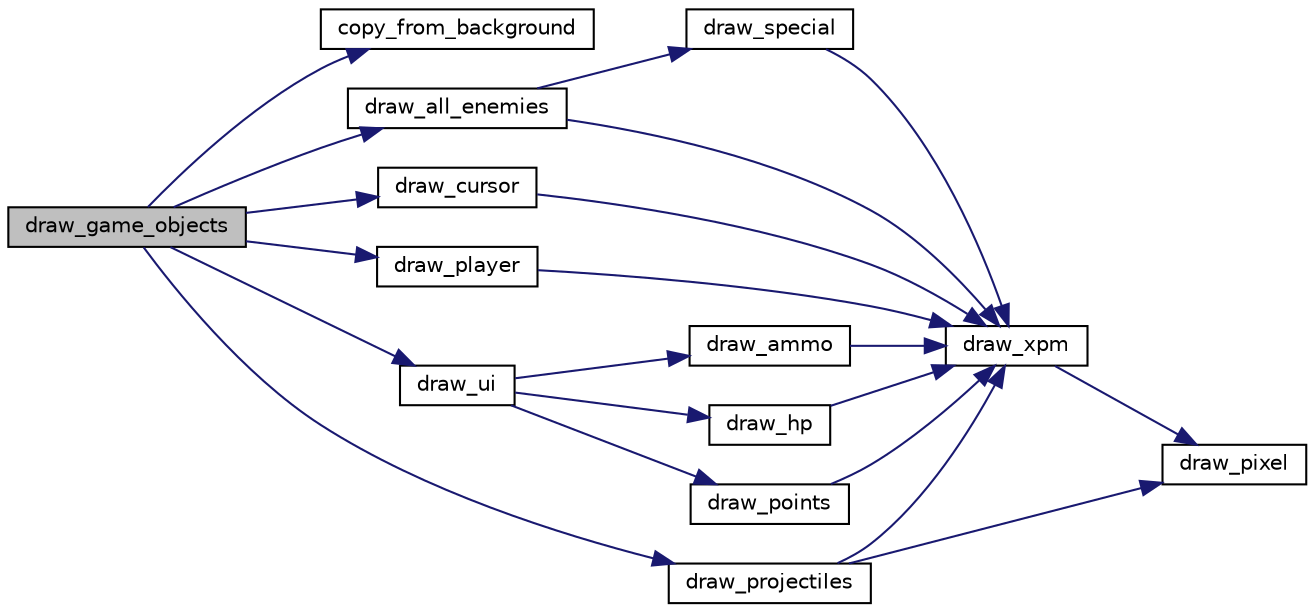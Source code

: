 digraph "draw_game_objects"
{
 // LATEX_PDF_SIZE
  edge [fontname="Helvetica",fontsize="10",labelfontname="Helvetica",labelfontsize="10"];
  node [fontname="Helvetica",fontsize="10",shape=record];
  rankdir="LR";
  Node1 [label="draw_game_objects",height=0.2,width=0.4,color="black", fillcolor="grey75", style="filled", fontcolor="black",tooltip="Function which copies the background buffer contents to the double buffer, then draws all other objec..."];
  Node1 -> Node2 [color="midnightblue",fontsize="10",style="solid",fontname="Helvetica"];
  Node2 [label="copy_from_background",height=0.2,width=0.4,color="black", fillcolor="white", style="filled",URL="$video_8c.html#aa10a93096da9f1f757aca38328a738ce",tooltip="Copies the background buffer's contents into the double buffer."];
  Node1 -> Node3 [color="midnightblue",fontsize="10",style="solid",fontname="Helvetica"];
  Node3 [label="draw_all_enemies",height=0.2,width=0.4,color="black", fillcolor="white", style="filled",URL="$sprite_8c.html#a17df74fc56592ea32ba9897729a7b090",tooltip="Draws each enemy on the buffer used for double buffering."];
  Node3 -> Node4 [color="midnightblue",fontsize="10",style="solid",fontname="Helvetica"];
  Node4 [label="draw_special",height=0.2,width=0.4,color="black", fillcolor="white", style="filled",URL="$sprite_8c.html#a48c90844a3cc28d10ebca5a4f10e65ff",tooltip="Draws the special enemy on the double buffer."];
  Node4 -> Node5 [color="midnightblue",fontsize="10",style="solid",fontname="Helvetica"];
  Node5 [label="draw_xpm",height=0.2,width=0.4,color="black", fillcolor="white", style="filled",URL="$sprite_8c.html#a432d4502a05a1025f30948e4dbcd88b2",tooltip="Draws an xpm according to some parameters."];
  Node5 -> Node6 [color="midnightblue",fontsize="10",style="solid",fontname="Helvetica"];
  Node6 [label="draw_pixel",height=0.2,width=0.4,color="black", fillcolor="white", style="filled",URL="$video_8c.html#ac4898edce27b7b51b297128384e113be",tooltip="//Function which draws one pixel on the screen with the desired color, in the desired buffer"];
  Node3 -> Node5 [color="midnightblue",fontsize="10",style="solid",fontname="Helvetica"];
  Node1 -> Node7 [color="midnightblue",fontsize="10",style="solid",fontname="Helvetica"];
  Node7 [label="draw_cursor",height=0.2,width=0.4,color="black", fillcolor="white", style="filled",URL="$sprite_8c.html#ac5279c7b71c8b9f1b5c69316b3996715",tooltip="Draws the cursor on the buffer used for double buffering."];
  Node7 -> Node5 [color="midnightblue",fontsize="10",style="solid",fontname="Helvetica"];
  Node1 -> Node8 [color="midnightblue",fontsize="10",style="solid",fontname="Helvetica"];
  Node8 [label="draw_player",height=0.2,width=0.4,color="black", fillcolor="white", style="filled",URL="$sprite_8c.html#ad3691991b3af52e1fbf2b67ed919e920",tooltip="Draws the player on the buffer used for double buffering."];
  Node8 -> Node5 [color="midnightblue",fontsize="10",style="solid",fontname="Helvetica"];
  Node1 -> Node9 [color="midnightblue",fontsize="10",style="solid",fontname="Helvetica"];
  Node9 [label="draw_projectiles",height=0.2,width=0.4,color="black", fillcolor="white", style="filled",URL="$sprite_8c.html#afc9432e73a9ed57e9e356605107661a8",tooltip="Draws all projectiles on the screen on the buffer used for double buffering."];
  Node9 -> Node6 [color="midnightblue",fontsize="10",style="solid",fontname="Helvetica"];
  Node9 -> Node5 [color="midnightblue",fontsize="10",style="solid",fontname="Helvetica"];
  Node1 -> Node10 [color="midnightblue",fontsize="10",style="solid",fontname="Helvetica"];
  Node10 [label="draw_ui",height=0.2,width=0.4,color="black", fillcolor="white", style="filled",URL="$sprite_8c.html#aec01f7936176a3356635ef01f3e85da5",tooltip="Draws all ui elements of points the player has."];
  Node10 -> Node11 [color="midnightblue",fontsize="10",style="solid",fontname="Helvetica"];
  Node11 [label="draw_ammo",height=0.2,width=0.4,color="black", fillcolor="white", style="filled",URL="$sprite_8c.html#a37d1cf38342a34072658d27bef62cd1b",tooltip="Draws the number of ammunition the player has."];
  Node11 -> Node5 [color="midnightblue",fontsize="10",style="solid",fontname="Helvetica"];
  Node10 -> Node12 [color="midnightblue",fontsize="10",style="solid",fontname="Helvetica"];
  Node12 [label="draw_hp",height=0.2,width=0.4,color="black", fillcolor="white", style="filled",URL="$sprite_8c.html#ad494b8ee69e0aef00320005935fedeb1",tooltip="Draws the number of hp the player has."];
  Node12 -> Node5 [color="midnightblue",fontsize="10",style="solid",fontname="Helvetica"];
  Node10 -> Node13 [color="midnightblue",fontsize="10",style="solid",fontname="Helvetica"];
  Node13 [label="draw_points",height=0.2,width=0.4,color="black", fillcolor="white", style="filled",URL="$sprite_8c.html#abacc35b08c33459ead447cb06d4afe1d",tooltip="Draws the number of points the player has."];
  Node13 -> Node5 [color="midnightblue",fontsize="10",style="solid",fontname="Helvetica"];
}
